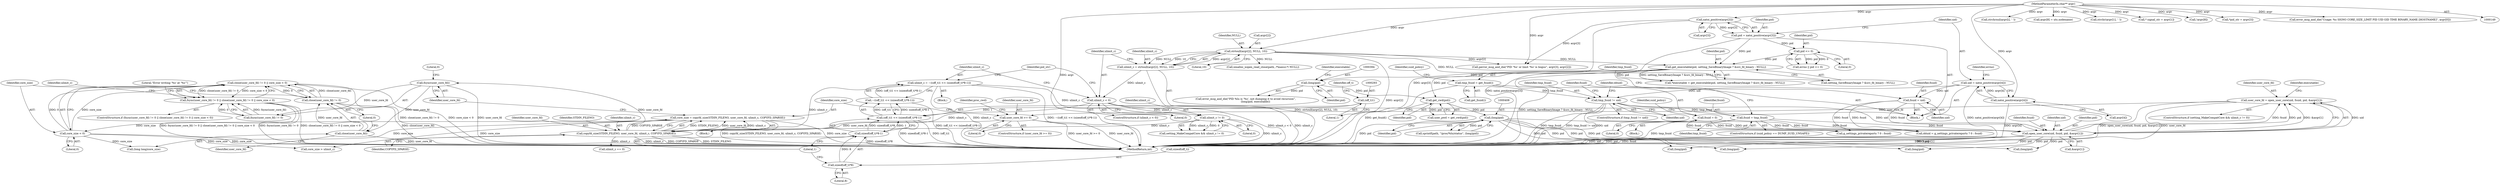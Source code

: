 digraph "0_abrt_8939398b82006ba1fec4ed491339fc075f43fc7c_1@API" {
"1001171" [label="(Call,close(user_core_fd) != 0 || core_size < 0)"];
"1001172" [label="(Call,close(user_core_fd) != 0)"];
"1001173" [label="(Call,close(user_core_fd))"];
"1001168" [label="(Call,fsync(user_core_fd))"];
"1001160" [label="(Call,copyfd_size(STDIN_FILENO, user_core_fd, ulimit_c, COPYFD_SPARSE))"];
"1001153" [label="(Call,user_core_fd >= 0)"];
"1000463" [label="(Call,user_core_fd = open_user_core(uid, fsuid, pid, &argv[1]))"];
"1000465" [label="(Call,open_user_core(uid, fsuid, pid, &argv[1]))"];
"1000428" [label="(Call,tmp_fsuid != uid)"];
"1000420" [label="(Call,tmp_fsuid = get_fsuid())"];
"1000315" [label="(Call,uid = xatoi_positive(argv[4]))"];
"1000317" [label="(Call,xatoi_positive(argv[4]))"];
"1000151" [label="(MethodParameterIn,char** argv)"];
"1000439" [label="(Call,fsuid = tmp_fsuid)"];
"1000432" [label="(Call,fsuid = 0)"];
"1000416" [label="(Call,fsuid = uid)"];
"1000407" [label="(Call,(long)pid)"];
"1000399" [label="(Call,get_cwd(pid))"];
"1000377" [label="(Call,get_executable(pid, setting_SaveBinaryImage ? &src_fd_binary : NULL))"];
"1000308" [label="(Call,pid = xatoi_positive(argv[3]))"];
"1000310" [label="(Call,xatoi_positive(argv[3]))"];
"1000324" [label="(Call,pid <= 0)"];
"1000277" [label="(Call,strtoull(argv[2], NULL, 10))"];
"1000393" [label="(Call,(long)pid)"];
"1000460" [label="(Call,ulimit_c != 0)"];
"1000284" [label="(Call,ulimit_c < 0)"];
"1000275" [label="(Call,ulimit_c = strtoull(argv[2], NULL, 10))"];
"1000288" [label="(Call,ulimit_c = ~((off_t)1 << (sizeof(off_t)*8-1)))"];
"1000290" [label="(Call,~((off_t)1 << (sizeof(off_t)*8-1)))"];
"1000291" [label="(Call,(off_t)1 << (sizeof(off_t)*8-1))"];
"1000292" [label="(Call,(off_t)1)"];
"1000295" [label="(Call,sizeof(off_t)*8-1)"];
"1000296" [label="(Call,sizeof(off_t)*8)"];
"1001176" [label="(Call,core_size < 0)"];
"1001158" [label="(Call,core_size = copyfd_size(STDIN_FILENO, user_core_fd, ulimit_c, COPYFD_SPARSE))"];
"1001166" [label="(Call,fsync(user_core_fd) != 0 || close(user_core_fd) != 0 || core_size < 0)"];
"1000316" [label="(Identifier,uid)"];
"1001175" [label="(Literal,0)"];
"1001160" [label="(Call,copyfd_size(STDIN_FILENO, user_core_fd, ulimit_c, COPYFD_SPARSE))"];
"1000480" [label="(Call,(long)pid)"];
"1000469" [label="(Call,&argv[1])"];
"1001200" [label="(Identifier,ulimit_c)"];
"1000645" [label="(Call,(long)pid)"];
"1000467" [label="(Identifier,fsuid)"];
"1000295" [label="(Call,sizeof(off_t)*8-1)"];
"1000308" [label="(Call,pid = xatoi_positive(argv[3]))"];
"1000458" [label="(Call,setting_MakeCompatCore && ulimit_c != 0)"];
"1000375" [label="(Call,*executable = get_executable(pid, setting_SaveBinaryImage ? &src_fd_binary : NULL))"];
"1001169" [label="(Identifier,user_core_fd)"];
"1000400" [label="(Identifier,pid)"];
"1000326" [label="(Literal,0)"];
"1000288" [label="(Call,ulimit_c = ~((off_t)1 << (sizeof(off_t)*8-1)))"];
"1000395" [label="(Identifier,pid)"];
"1000460" [label="(Call,ulimit_c != 0)"];
"1000453" [label="(Call,g_settings_privatereports ? 0 : fsuid)"];
"1000318" [label="(Call,argv[4])"];
"1000203" [label="(Call,strchrnul(argv[i], ' '))"];
"1000422" [label="(Call,get_fsuid())"];
"1000462" [label="(Literal,0)"];
"1000285" [label="(Identifier,ulimit_c)"];
"1000431" [label="(Block,)"];
"1000281" [label="(Identifier,NULL)"];
"1000277" [label="(Call,strtoull(argv[2], NULL, 10))"];
"1000378" [label="(Identifier,pid)"];
"1000361" [label="(Call,argv[8] = uts.nodename)"];
"1001170" [label="(Literal,0)"];
"1000184" [label="(Call,strchr(argv[1], ' '))"];
"1000396" [label="(Identifier,executable)"];
"1000420" [label="(Call,tmp_fsuid = get_fsuid())"];
"1001202" [label="(Call,core_size > ulimit_c)"];
"1001162" [label="(Identifier,user_core_fd)"];
"1001164" [label="(Identifier,COPYFD_SPARSE)"];
"1000618" [label="(Call,(long)pid)"];
"1000461" [label="(Identifier,ulimit_c)"];
"1000457" [label="(ControlStructure,if (setting_MakeCompatCore && ulimit_c != 0))"];
"1000278" [label="(Call,argv[2])"];
"1000429" [label="(Identifier,tmp_fsuid)"];
"1001171" [label="(Call,close(user_core_fd) != 0 || core_size < 0)"];
"1000151" [label="(MethodParameterIn,char** argv)"];
"1001165" [label="(ControlStructure,if (fsync(user_core_fd) != 0 || close(user_core_fd) != 0 || core_size < 0))"];
"1001161" [label="(Identifier,STDIN_FILENO)"];
"1000303" [label="(Identifier,pid_str)"];
"1000299" [label="(Literal,8)"];
"1001159" [label="(Identifier,core_size)"];
"1000322" [label="(Call,errno || pid <= 0)"];
"1000317" [label="(Call,xatoi_positive(argv[4]))"];
"1000310" [label="(Call,xatoi_positive(argv[3]))"];
"1000315" [label="(Call,uid = xatoi_positive(argv[4]))"];
"1000421" [label="(Identifier,tmp_fsuid)"];
"1000324" [label="(Call,pid <= 0)"];
"1000296" [label="(Call,sizeof(off_t)*8)"];
"1000451" [label="(Call,dduid = g_settings_privatereports ? 0 : fsuid)"];
"1000466" [label="(Identifier,uid)"];
"1000452" [label="(Identifier,dduid)"];
"1000425" [label="(Identifier,suid_policy)"];
"1000264" [label="(Call,* signal_str = argv[1])"];
"1000393" [label="(Call,(long)pid)"];
"1001163" [label="(Identifier,ulimit_c)"];
"1001177" [label="(Identifier,core_size)"];
"1000464" [label="(Identifier,user_core_fd)"];
"1000309" [label="(Identifier,pid)"];
"1000323" [label="(Identifier,errno)"];
"1000407" [label="(Call,(long)pid)"];
"1000289" [label="(Identifier,ulimit_c)"];
"1000353" [label="(Call,!argv[8])"];
"1000284" [label="(Call,ulimit_c < 0)"];
"1000416" [label="(Call,fsuid = uid)"];
"1001166" [label="(Call,fsync(user_core_fd) != 0 || close(user_core_fd) != 0 || core_size < 0)"];
"1001167" [label="(Call,fsync(user_core_fd) != 0)"];
"1000409" [label="(Identifier,pid)"];
"1001176" [label="(Call,core_size < 0)"];
"1000152" [label="(Block,)"];
"1001168" [label="(Call,fsync(user_core_fd))"];
"1000475" [label="(Identifier,executable)"];
"1001172" [label="(Call,close(user_core_fd) != 0)"];
"1000397" [label="(Call,user_pwd = get_cwd(pid))"];
"1000292" [label="(Call,(off_t)1)"];
"1000463" [label="(Call,user_core_fd = open_user_core(uid, fsuid, pid, &argv[1]))"];
"1000302" [label="(Call,*pid_str = argv[3])"];
"1000283" [label="(ControlStructure,if (ulimit_c < 0))"];
"1000297" [label="(Call,sizeof(off_t))"];
"1000294" [label="(Literal,1)"];
"1000276" [label="(Identifier,ulimit_c)"];
"1000291" [label="(Call,(off_t)1 << (sizeof(off_t)*8-1))"];
"1000439" [label="(Call,fsuid = tmp_fsuid)"];
"1000311" [label="(Call,argv[3])"];
"1000437" [label="(Identifier,suid_policy)"];
"1000465" [label="(Call,open_user_core(uid, fsuid, pid, &argv[1]))"];
"1000433" [label="(Identifier,fsuid)"];
"1001226" [label="(Call,(long long)core_size)"];
"1000377" [label="(Call,get_executable(pid, setting_SaveBinaryImage ? &src_fd_binary : NULL))"];
"1000391" [label="(Call,error_msg_and_die(\"PID %lu is '%s', not dumping it to avoid recursion\",\n                        (long)pid, executable))"];
"1000325" [label="(Identifier,pid)"];
"1000428" [label="(Call,tmp_fsuid != uid)"];
"1000275" [label="(Call,ulimit_c = strtoull(argv[2], NULL, 10))"];
"1001158" [label="(Call,core_size = copyfd_size(STDIN_FILENO, user_core_fd, ulimit_c, COPYFD_SPARSE))"];
"1000282" [label="(Literal,10)"];
"1000178" [label="(Call,error_msg_and_die(\"Usage: %s SIGNO CORE_SIZE_LIMIT PID UID GID TIME BINARY_NAME [HOSTNAME]\", argv[0]))"];
"1001221" [label="(Call,(long)pid)"];
"1000290" [label="(Call,~((off_t)1 << (sizeof(off_t)*8-1)))"];
"1000404" [label="(Call,sprintf(path, \"/proc/%lu/status\", (long)pid))"];
"1001154" [label="(Identifier,user_core_fd)"];
"1000440" [label="(Identifier,fsuid)"];
"1001178" [label="(Literal,0)"];
"1000328" [label="(Call,perror_msg_and_die(\"PID '%s' or limit '%s' is bogus\", argv[3], argv[2]))"];
"1001231" [label="(Identifier,proc_cwd)"];
"1000379" [label="(Call,setting_SaveBinaryImage ? &src_fd_binary : NULL)"];
"1000468" [label="(Identifier,pid)"];
"1000298" [label="(Identifier,off_t)"];
"1000399" [label="(Call,get_cwd(pid))"];
"1000434" [label="(Literal,0)"];
"1000441" [label="(Identifier,tmp_fsuid)"];
"1001174" [label="(Identifier,user_core_fd)"];
"1000427" [label="(ControlStructure,if (tmp_fsuid != uid))"];
"1000300" [label="(Literal,1)"];
"1000430" [label="(Identifier,uid)"];
"1001152" [label="(ControlStructure,if (user_core_fd >= 0))"];
"1001181" [label="(Literal,\"Error writing '%s' at '%s'\")"];
"1000435" [label="(ControlStructure,if (suid_policy == DUMP_SUID_UNSAFE))"];
"1000287" [label="(Block,)"];
"1000432" [label="(Call,fsuid = 0)"];
"1001156" [label="(Block,)"];
"1000417" [label="(Identifier,fsuid)"];
"1001153" [label="(Call,user_core_fd >= 0)"];
"1000286" [label="(Literal,0)"];
"1001199" [label="(Call,ulimit_c == 0)"];
"1001237" [label="(MethodReturn,int)"];
"1000418" [label="(Identifier,uid)"];
"1001173" [label="(Call,close(user_core_fd))"];
"1000412" [label="(Call,xmalloc_xopen_read_close(path, /*maxsz:*/ NULL))"];
"1001155" [label="(Literal,0)"];
"1001171" -> "1001166"  [label="AST: "];
"1001171" -> "1001172"  [label="CFG: "];
"1001171" -> "1001176"  [label="CFG: "];
"1001172" -> "1001171"  [label="AST: "];
"1001176" -> "1001171"  [label="AST: "];
"1001166" -> "1001171"  [label="CFG: "];
"1001171" -> "1001237"  [label="DDG: core_size < 0"];
"1001171" -> "1001237"  [label="DDG: close(user_core_fd) != 0"];
"1001171" -> "1001166"  [label="DDG: close(user_core_fd) != 0"];
"1001171" -> "1001166"  [label="DDG: core_size < 0"];
"1001172" -> "1001171"  [label="DDG: close(user_core_fd)"];
"1001172" -> "1001171"  [label="DDG: 0"];
"1001176" -> "1001171"  [label="DDG: core_size"];
"1001176" -> "1001171"  [label="DDG: 0"];
"1001172" -> "1001175"  [label="CFG: "];
"1001173" -> "1001172"  [label="AST: "];
"1001175" -> "1001172"  [label="AST: "];
"1001177" -> "1001172"  [label="CFG: "];
"1001172" -> "1001237"  [label="DDG: close(user_core_fd)"];
"1001173" -> "1001172"  [label="DDG: user_core_fd"];
"1001173" -> "1001174"  [label="CFG: "];
"1001174" -> "1001173"  [label="AST: "];
"1001175" -> "1001173"  [label="CFG: "];
"1001173" -> "1001237"  [label="DDG: user_core_fd"];
"1001168" -> "1001173"  [label="DDG: user_core_fd"];
"1001168" -> "1001167"  [label="AST: "];
"1001168" -> "1001169"  [label="CFG: "];
"1001169" -> "1001168"  [label="AST: "];
"1001170" -> "1001168"  [label="CFG: "];
"1001168" -> "1001237"  [label="DDG: user_core_fd"];
"1001168" -> "1001167"  [label="DDG: user_core_fd"];
"1001160" -> "1001168"  [label="DDG: user_core_fd"];
"1001160" -> "1001158"  [label="AST: "];
"1001160" -> "1001164"  [label="CFG: "];
"1001161" -> "1001160"  [label="AST: "];
"1001162" -> "1001160"  [label="AST: "];
"1001163" -> "1001160"  [label="AST: "];
"1001164" -> "1001160"  [label="AST: "];
"1001158" -> "1001160"  [label="CFG: "];
"1001160" -> "1001237"  [label="DDG: ulimit_c"];
"1001160" -> "1001237"  [label="DDG: COPYFD_SPARSE"];
"1001160" -> "1001237"  [label="DDG: STDIN_FILENO"];
"1001160" -> "1001158"  [label="DDG: STDIN_FILENO"];
"1001160" -> "1001158"  [label="DDG: user_core_fd"];
"1001160" -> "1001158"  [label="DDG: ulimit_c"];
"1001160" -> "1001158"  [label="DDG: COPYFD_SPARSE"];
"1001153" -> "1001160"  [label="DDG: user_core_fd"];
"1000460" -> "1001160"  [label="DDG: ulimit_c"];
"1000284" -> "1001160"  [label="DDG: ulimit_c"];
"1000288" -> "1001160"  [label="DDG: ulimit_c"];
"1001160" -> "1001199"  [label="DDG: ulimit_c"];
"1001153" -> "1001152"  [label="AST: "];
"1001153" -> "1001155"  [label="CFG: "];
"1001154" -> "1001153"  [label="AST: "];
"1001155" -> "1001153"  [label="AST: "];
"1001159" -> "1001153"  [label="CFG: "];
"1001231" -> "1001153"  [label="CFG: "];
"1001153" -> "1001237"  [label="DDG: user_core_fd"];
"1001153" -> "1001237"  [label="DDG: user_core_fd >= 0"];
"1000463" -> "1001153"  [label="DDG: user_core_fd"];
"1000463" -> "1000457"  [label="AST: "];
"1000463" -> "1000465"  [label="CFG: "];
"1000464" -> "1000463"  [label="AST: "];
"1000465" -> "1000463"  [label="AST: "];
"1000475" -> "1000463"  [label="CFG: "];
"1000463" -> "1001237"  [label="DDG: open_user_core(uid, fsuid, pid, &argv[1])"];
"1000463" -> "1001237"  [label="DDG: user_core_fd"];
"1000465" -> "1000463"  [label="DDG: uid"];
"1000465" -> "1000463"  [label="DDG: fsuid"];
"1000465" -> "1000463"  [label="DDG: pid"];
"1000465" -> "1000463"  [label="DDG: &argv[1]"];
"1000465" -> "1000469"  [label="CFG: "];
"1000466" -> "1000465"  [label="AST: "];
"1000467" -> "1000465"  [label="AST: "];
"1000468" -> "1000465"  [label="AST: "];
"1000469" -> "1000465"  [label="AST: "];
"1000465" -> "1001237"  [label="DDG: pid"];
"1000465" -> "1001237"  [label="DDG: fsuid"];
"1000465" -> "1001237"  [label="DDG: &argv[1]"];
"1000465" -> "1001237"  [label="DDG: uid"];
"1000428" -> "1000465"  [label="DDG: uid"];
"1000439" -> "1000465"  [label="DDG: fsuid"];
"1000432" -> "1000465"  [label="DDG: fsuid"];
"1000416" -> "1000465"  [label="DDG: fsuid"];
"1000407" -> "1000465"  [label="DDG: pid"];
"1000465" -> "1000480"  [label="DDG: pid"];
"1000465" -> "1000618"  [label="DDG: pid"];
"1000465" -> "1000645"  [label="DDG: pid"];
"1000465" -> "1001221"  [label="DDG: pid"];
"1000428" -> "1000427"  [label="AST: "];
"1000428" -> "1000430"  [label="CFG: "];
"1000429" -> "1000428"  [label="AST: "];
"1000430" -> "1000428"  [label="AST: "];
"1000433" -> "1000428"  [label="CFG: "];
"1000452" -> "1000428"  [label="CFG: "];
"1000428" -> "1001237"  [label="DDG: tmp_fsuid != uid"];
"1000428" -> "1001237"  [label="DDG: uid"];
"1000428" -> "1001237"  [label="DDG: tmp_fsuid"];
"1000420" -> "1000428"  [label="DDG: tmp_fsuid"];
"1000315" -> "1000428"  [label="DDG: uid"];
"1000428" -> "1000439"  [label="DDG: tmp_fsuid"];
"1000420" -> "1000152"  [label="AST: "];
"1000420" -> "1000422"  [label="CFG: "];
"1000421" -> "1000420"  [label="AST: "];
"1000422" -> "1000420"  [label="AST: "];
"1000425" -> "1000420"  [label="CFG: "];
"1000420" -> "1001237"  [label="DDG: get_fsuid()"];
"1000315" -> "1000152"  [label="AST: "];
"1000315" -> "1000317"  [label="CFG: "];
"1000316" -> "1000315"  [label="AST: "];
"1000317" -> "1000315"  [label="AST: "];
"1000323" -> "1000315"  [label="CFG: "];
"1000315" -> "1001237"  [label="DDG: xatoi_positive(argv[4])"];
"1000317" -> "1000315"  [label="DDG: argv[4]"];
"1000315" -> "1000416"  [label="DDG: uid"];
"1000317" -> "1000318"  [label="CFG: "];
"1000318" -> "1000317"  [label="AST: "];
"1000317" -> "1001237"  [label="DDG: argv[4]"];
"1000151" -> "1000317"  [label="DDG: argv"];
"1000151" -> "1000149"  [label="AST: "];
"1000151" -> "1001237"  [label="DDG: argv"];
"1000151" -> "1000178"  [label="DDG: argv"];
"1000151" -> "1000184"  [label="DDG: argv"];
"1000151" -> "1000203"  [label="DDG: argv"];
"1000151" -> "1000264"  [label="DDG: argv"];
"1000151" -> "1000277"  [label="DDG: argv"];
"1000151" -> "1000302"  [label="DDG: argv"];
"1000151" -> "1000310"  [label="DDG: argv"];
"1000151" -> "1000328"  [label="DDG: argv"];
"1000151" -> "1000353"  [label="DDG: argv"];
"1000151" -> "1000361"  [label="DDG: argv"];
"1000439" -> "1000435"  [label="AST: "];
"1000439" -> "1000441"  [label="CFG: "];
"1000440" -> "1000439"  [label="AST: "];
"1000441" -> "1000439"  [label="AST: "];
"1000452" -> "1000439"  [label="CFG: "];
"1000439" -> "1001237"  [label="DDG: tmp_fsuid"];
"1000439" -> "1000451"  [label="DDG: fsuid"];
"1000439" -> "1000453"  [label="DDG: fsuid"];
"1000432" -> "1000431"  [label="AST: "];
"1000432" -> "1000434"  [label="CFG: "];
"1000433" -> "1000432"  [label="AST: "];
"1000434" -> "1000432"  [label="AST: "];
"1000437" -> "1000432"  [label="CFG: "];
"1000432" -> "1000451"  [label="DDG: fsuid"];
"1000432" -> "1000453"  [label="DDG: fsuid"];
"1000416" -> "1000152"  [label="AST: "];
"1000416" -> "1000418"  [label="CFG: "];
"1000417" -> "1000416"  [label="AST: "];
"1000418" -> "1000416"  [label="AST: "];
"1000421" -> "1000416"  [label="CFG: "];
"1000416" -> "1000451"  [label="DDG: fsuid"];
"1000416" -> "1000453"  [label="DDG: fsuid"];
"1000407" -> "1000404"  [label="AST: "];
"1000407" -> "1000409"  [label="CFG: "];
"1000408" -> "1000407"  [label="AST: "];
"1000409" -> "1000407"  [label="AST: "];
"1000404" -> "1000407"  [label="CFG: "];
"1000407" -> "1001237"  [label="DDG: pid"];
"1000407" -> "1000404"  [label="DDG: pid"];
"1000399" -> "1000407"  [label="DDG: pid"];
"1000407" -> "1000480"  [label="DDG: pid"];
"1000407" -> "1000618"  [label="DDG: pid"];
"1000407" -> "1000645"  [label="DDG: pid"];
"1000407" -> "1001221"  [label="DDG: pid"];
"1000399" -> "1000397"  [label="AST: "];
"1000399" -> "1000400"  [label="CFG: "];
"1000400" -> "1000399"  [label="AST: "];
"1000397" -> "1000399"  [label="CFG: "];
"1000399" -> "1000397"  [label="DDG: pid"];
"1000377" -> "1000399"  [label="DDG: pid"];
"1000393" -> "1000399"  [label="DDG: pid"];
"1000377" -> "1000375"  [label="AST: "];
"1000377" -> "1000379"  [label="CFG: "];
"1000378" -> "1000377"  [label="AST: "];
"1000379" -> "1000377"  [label="AST: "];
"1000375" -> "1000377"  [label="CFG: "];
"1000377" -> "1001237"  [label="DDG: setting_SaveBinaryImage ? &src_fd_binary : NULL"];
"1000377" -> "1000375"  [label="DDG: pid"];
"1000377" -> "1000375"  [label="DDG: setting_SaveBinaryImage ? &src_fd_binary : NULL"];
"1000308" -> "1000377"  [label="DDG: pid"];
"1000324" -> "1000377"  [label="DDG: pid"];
"1000277" -> "1000377"  [label="DDG: NULL"];
"1000377" -> "1000393"  [label="DDG: pid"];
"1000308" -> "1000152"  [label="AST: "];
"1000308" -> "1000310"  [label="CFG: "];
"1000309" -> "1000308"  [label="AST: "];
"1000310" -> "1000308"  [label="AST: "];
"1000316" -> "1000308"  [label="CFG: "];
"1000308" -> "1001237"  [label="DDG: xatoi_positive(argv[3])"];
"1000310" -> "1000308"  [label="DDG: argv[3]"];
"1000308" -> "1000324"  [label="DDG: pid"];
"1000310" -> "1000311"  [label="CFG: "];
"1000311" -> "1000310"  [label="AST: "];
"1000310" -> "1001237"  [label="DDG: argv[3]"];
"1000310" -> "1000328"  [label="DDG: argv[3]"];
"1000324" -> "1000322"  [label="AST: "];
"1000324" -> "1000326"  [label="CFG: "];
"1000325" -> "1000324"  [label="AST: "];
"1000326" -> "1000324"  [label="AST: "];
"1000322" -> "1000324"  [label="CFG: "];
"1000324" -> "1000322"  [label="DDG: pid"];
"1000324" -> "1000322"  [label="DDG: 0"];
"1000277" -> "1000275"  [label="AST: "];
"1000277" -> "1000282"  [label="CFG: "];
"1000278" -> "1000277"  [label="AST: "];
"1000281" -> "1000277"  [label="AST: "];
"1000282" -> "1000277"  [label="AST: "];
"1000275" -> "1000277"  [label="CFG: "];
"1000277" -> "1001237"  [label="DDG: argv[2]"];
"1000277" -> "1000275"  [label="DDG: argv[2]"];
"1000277" -> "1000275"  [label="DDG: NULL"];
"1000277" -> "1000275"  [label="DDG: 10"];
"1000277" -> "1000328"  [label="DDG: argv[2]"];
"1000277" -> "1000379"  [label="DDG: NULL"];
"1000277" -> "1000412"  [label="DDG: NULL"];
"1000393" -> "1000391"  [label="AST: "];
"1000393" -> "1000395"  [label="CFG: "];
"1000394" -> "1000393"  [label="AST: "];
"1000395" -> "1000393"  [label="AST: "];
"1000396" -> "1000393"  [label="CFG: "];
"1000393" -> "1000391"  [label="DDG: pid"];
"1000460" -> "1000458"  [label="AST: "];
"1000460" -> "1000462"  [label="CFG: "];
"1000461" -> "1000460"  [label="AST: "];
"1000462" -> "1000460"  [label="AST: "];
"1000458" -> "1000460"  [label="CFG: "];
"1000460" -> "1001237"  [label="DDG: ulimit_c"];
"1000460" -> "1000458"  [label="DDG: ulimit_c"];
"1000460" -> "1000458"  [label="DDG: 0"];
"1000284" -> "1000460"  [label="DDG: ulimit_c"];
"1000288" -> "1000460"  [label="DDG: ulimit_c"];
"1000284" -> "1000283"  [label="AST: "];
"1000284" -> "1000286"  [label="CFG: "];
"1000285" -> "1000284"  [label="AST: "];
"1000286" -> "1000284"  [label="AST: "];
"1000289" -> "1000284"  [label="CFG: "];
"1000303" -> "1000284"  [label="CFG: "];
"1000284" -> "1001237"  [label="DDG: ulimit_c"];
"1000284" -> "1001237"  [label="DDG: ulimit_c < 0"];
"1000275" -> "1000284"  [label="DDG: ulimit_c"];
"1000275" -> "1000152"  [label="AST: "];
"1000276" -> "1000275"  [label="AST: "];
"1000285" -> "1000275"  [label="CFG: "];
"1000275" -> "1001237"  [label="DDG: strtoull(argv[2], NULL, 10)"];
"1000288" -> "1000287"  [label="AST: "];
"1000288" -> "1000290"  [label="CFG: "];
"1000289" -> "1000288"  [label="AST: "];
"1000290" -> "1000288"  [label="AST: "];
"1000303" -> "1000288"  [label="CFG: "];
"1000288" -> "1001237"  [label="DDG: ~((off_t)1 << (sizeof(off_t)*8-1))"];
"1000288" -> "1001237"  [label="DDG: ulimit_c"];
"1000290" -> "1000288"  [label="DDG: (off_t)1 << (sizeof(off_t)*8-1)"];
"1000290" -> "1000291"  [label="CFG: "];
"1000291" -> "1000290"  [label="AST: "];
"1000290" -> "1001237"  [label="DDG: (off_t)1 << (sizeof(off_t)*8-1)"];
"1000291" -> "1000290"  [label="DDG: (off_t)1"];
"1000291" -> "1000290"  [label="DDG: sizeof(off_t)*8-1"];
"1000291" -> "1000295"  [label="CFG: "];
"1000292" -> "1000291"  [label="AST: "];
"1000295" -> "1000291"  [label="AST: "];
"1000291" -> "1001237"  [label="DDG: (off_t)1"];
"1000291" -> "1001237"  [label="DDG: sizeof(off_t)*8-1"];
"1000292" -> "1000291"  [label="DDG: 1"];
"1000295" -> "1000291"  [label="DDG: sizeof(off_t)*8"];
"1000295" -> "1000291"  [label="DDG: 1"];
"1000292" -> "1000294"  [label="CFG: "];
"1000293" -> "1000292"  [label="AST: "];
"1000294" -> "1000292"  [label="AST: "];
"1000298" -> "1000292"  [label="CFG: "];
"1000295" -> "1000300"  [label="CFG: "];
"1000296" -> "1000295"  [label="AST: "];
"1000300" -> "1000295"  [label="AST: "];
"1000295" -> "1001237"  [label="DDG: sizeof(off_t)*8"];
"1000296" -> "1000295"  [label="DDG: 8"];
"1000296" -> "1000299"  [label="CFG: "];
"1000297" -> "1000296"  [label="AST: "];
"1000299" -> "1000296"  [label="AST: "];
"1000300" -> "1000296"  [label="CFG: "];
"1001176" -> "1001178"  [label="CFG: "];
"1001177" -> "1001176"  [label="AST: "];
"1001178" -> "1001176"  [label="AST: "];
"1001176" -> "1001237"  [label="DDG: core_size"];
"1001158" -> "1001176"  [label="DDG: core_size"];
"1001176" -> "1001202"  [label="DDG: core_size"];
"1001176" -> "1001226"  [label="DDG: core_size"];
"1001158" -> "1001156"  [label="AST: "];
"1001159" -> "1001158"  [label="AST: "];
"1001169" -> "1001158"  [label="CFG: "];
"1001158" -> "1001237"  [label="DDG: copyfd_size(STDIN_FILENO, user_core_fd, ulimit_c, COPYFD_SPARSE)"];
"1001158" -> "1001237"  [label="DDG: core_size"];
"1001158" -> "1001202"  [label="DDG: core_size"];
"1001158" -> "1001226"  [label="DDG: core_size"];
"1001166" -> "1001165"  [label="AST: "];
"1001166" -> "1001167"  [label="CFG: "];
"1001167" -> "1001166"  [label="AST: "];
"1001181" -> "1001166"  [label="CFG: "];
"1001200" -> "1001166"  [label="CFG: "];
"1001166" -> "1001237"  [label="DDG: fsync(user_core_fd) != 0 || close(user_core_fd) != 0 || core_size < 0"];
"1001166" -> "1001237"  [label="DDG: fsync(user_core_fd) != 0"];
"1001166" -> "1001237"  [label="DDG: close(user_core_fd) != 0 || core_size < 0"];
"1001167" -> "1001166"  [label="DDG: fsync(user_core_fd)"];
"1001167" -> "1001166"  [label="DDG: 0"];
}
